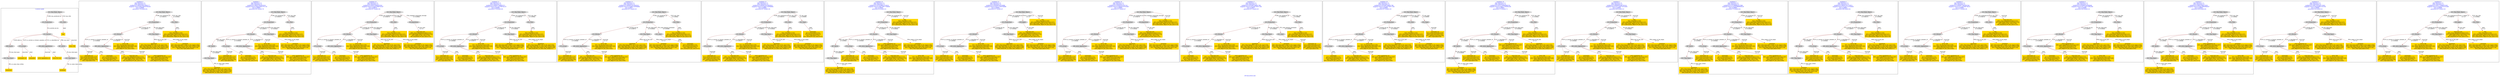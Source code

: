 digraph n0 {
fontcolor="blue"
remincross="true"
label="s03-ima-artists.xml"
subgraph cluster_0 {
label="1-correct model"
n2[style="filled",color="white",fillcolor="lightgray",label="E12_Production1"];
n3[style="filled",color="white",fillcolor="lightgray",label="E21_Person1"];
n4[style="filled",color="white",fillcolor="lightgray",label="E69_Death1"];
n5[style="filled",color="white",fillcolor="lightgray",label="E74_Group1"];
n6[style="filled",color="white",fillcolor="lightgray",label="E82_Actor_Appellation1"];
n7[style="filled",color="white",fillcolor="lightgray",label="E67_Birth1"];
n8[shape="plaintext",style="filled",fillcolor="gold",label="Artist URI"];
n9[style="filled",color="white",fillcolor="lightgray",label="E22_Man-Made_Object1"];
n10[style="filled",color="white",fillcolor="lightgray",label="E35_Title1"];
n11[shape="plaintext",style="filled",fillcolor="gold",label="title"];
n12[style="filled",color="white",fillcolor="lightgray",label="E52_Time-Span1"];
n13[shape="plaintext",style="filled",fillcolor="gold",label="birthDate"];
n14[style="filled",color="white",fillcolor="lightgray",label="E52_Time-Span2"];
n15[shape="plaintext",style="filled",fillcolor="gold",label="deathDate"];
n16[shape="plaintext",style="filled",fillcolor="gold",label="nationality uri"];
n17[shape="plaintext",style="filled",fillcolor="gold",label="nationality"];
n18[shape="plaintext",style="filled",fillcolor="gold",label="artist appellation uri"];
n19[shape="plaintext",style="filled",fillcolor="gold",label="name first last"];
}
subgraph cluster_1 {
label="candidate 0\nlink coherence:1.0\nnode coherence:1.0\nconfidence:0.49343195070905177\nmapping score:0.5603106502363505\ncost:13.99889\n-precision:0.79-recall:0.65"
n21[style="filled",color="white",fillcolor="lightgray",label="E12_Production1"];
n22[style="filled",color="white",fillcolor="lightgray",label="E21_Person1"];
n23[style="filled",color="white",fillcolor="lightgray",label="E52_Time-Span2"];
n24[style="filled",color="white",fillcolor="lightgray",label="E74_Group1"];
n25[style="filled",color="white",fillcolor="lightgray",label="E82_Actor_Appellation1"];
n26[style="filled",color="white",fillcolor="lightgray",label="E22_Man-Made_Object1"];
n27[style="filled",color="white",fillcolor="lightgray",label="E35_Title1"];
n28[shape="plaintext",style="filled",fillcolor="gold",label="deathDate\n[E52_Time-Span,P82b_end_of_the_end,0.354]\n[E52_Time-Span,P82_at_some_time_within,0.281]\n[E52_Time-Span,P82a_begin_of_the_begin,0.264]\n[E69_Death,P82_at_some_time_within,0.1]"];
n29[shape="plaintext",style="filled",fillcolor="gold",label="nationality uri\n[E74_Group,classLink,0.679]\n[E55_Type,classLink,0.191]\n[E57_Material,classLink,0.09]\n[E55_Type,label,0.04]"];
n30[shape="plaintext",style="filled",fillcolor="gold",label="birthDate\n[E52_Time-Span,P82a_begin_of_the_begin,0.491]\n[E52_Time-Span,P82_at_some_time_within,0.298]\n[E52_Time-Span,P82b_end_of_the_end,0.158]\n[E52_Time-Span,label,0.053]"];
n31[shape="plaintext",style="filled",fillcolor="gold",label="name first last\n[E82_Actor_Appellation,label,0.521]\n[E22_Man-Made_Object,classLink,0.224]\n[E30_Right,P3_has_note,0.134]\n[E8_Acquisition,P3_has_note,0.121]"];
n32[shape="plaintext",style="filled",fillcolor="gold",label="nationality\n[E74_Group,label,0.525]\n[E74_Group,classLink,0.3]\n[E55_Type,label,0.102]\n[E21_Person,P3_has_note,0.073]"];
n33[shape="plaintext",style="filled",fillcolor="gold",label="artist appellation uri\n[E82_Actor_Appellation,classLink,0.607]\n[E21_Person,classLink,0.374]\n[E39_Actor,classLink,0.015]\n[E30_Right,P3_has_note,0.004]"];
n34[shape="plaintext",style="filled",fillcolor="gold",label="Artist URI\n[E21_Person,classLink,0.438]\n[E82_Actor_Appellation,classLink,0.369]\n[E39_Actor,classLink,0.152]\n[E30_Right,P3_has_note,0.042]"];
n35[shape="plaintext",style="filled",fillcolor="gold",label="title\n[E35_Title,label,0.333]\n[E22_Man-Made_Object,classLink,0.257]\n[E22_Man-Made_Object,P3_has_note,0.221]\n[E73_Information_Object,P3_has_note,0.19]"];
}
subgraph cluster_2 {
label="candidate 1\nlink coherence:1.0\nnode coherence:1.0\nconfidence:0.484327935824319\nmapping score:0.5364426452747729\ncost:15.99863\n-precision:0.81-recall:0.76"
n37[style="filled",color="white",fillcolor="lightgray",label="E12_Production1"];
n38[style="filled",color="white",fillcolor="lightgray",label="E21_Person1"];
n39[style="filled",color="white",fillcolor="lightgray",label="E52_Time-Span2"];
n40[style="filled",color="white",fillcolor="lightgray",label="E67_Birth1"];
n41[style="filled",color="white",fillcolor="lightgray",label="E74_Group1"];
n42[style="filled",color="white",fillcolor="lightgray",label="E82_Actor_Appellation1"];
n43[style="filled",color="white",fillcolor="lightgray",label="E22_Man-Made_Object1"];
n44[style="filled",color="white",fillcolor="lightgray",label="E35_Title1"];
n45[style="filled",color="white",fillcolor="lightgray",label="E52_Time-Span1"];
n46[shape="plaintext",style="filled",fillcolor="gold",label="nationality uri\n[E74_Group,classLink,0.679]\n[E55_Type,classLink,0.191]\n[E57_Material,classLink,0.09]\n[E55_Type,label,0.04]"];
n47[shape="plaintext",style="filled",fillcolor="gold",label="deathDate\n[E52_Time-Span,P82b_end_of_the_end,0.354]\n[E52_Time-Span,P82_at_some_time_within,0.281]\n[E52_Time-Span,P82a_begin_of_the_begin,0.264]\n[E69_Death,P82_at_some_time_within,0.1]"];
n48[shape="plaintext",style="filled",fillcolor="gold",label="birthDate\n[E52_Time-Span,P82a_begin_of_the_begin,0.491]\n[E52_Time-Span,P82_at_some_time_within,0.298]\n[E52_Time-Span,P82b_end_of_the_end,0.158]\n[E52_Time-Span,label,0.053]"];
n49[shape="plaintext",style="filled",fillcolor="gold",label="name first last\n[E82_Actor_Appellation,label,0.521]\n[E22_Man-Made_Object,classLink,0.224]\n[E30_Right,P3_has_note,0.134]\n[E8_Acquisition,P3_has_note,0.121]"];
n50[shape="plaintext",style="filled",fillcolor="gold",label="nationality\n[E74_Group,label,0.525]\n[E74_Group,classLink,0.3]\n[E55_Type,label,0.102]\n[E21_Person,P3_has_note,0.073]"];
n51[shape="plaintext",style="filled",fillcolor="gold",label="artist appellation uri\n[E82_Actor_Appellation,classLink,0.607]\n[E21_Person,classLink,0.374]\n[E39_Actor,classLink,0.015]\n[E30_Right,P3_has_note,0.004]"];
n52[shape="plaintext",style="filled",fillcolor="gold",label="Artist URI\n[E21_Person,classLink,0.438]\n[E82_Actor_Appellation,classLink,0.369]\n[E39_Actor,classLink,0.152]\n[E30_Right,P3_has_note,0.042]"];
n53[shape="plaintext",style="filled",fillcolor="gold",label="title\n[E35_Title,label,0.333]\n[E22_Man-Made_Object,classLink,0.257]\n[E22_Man-Made_Object,P3_has_note,0.221]\n[E73_Information_Object,P3_has_note,0.19]"];
}
subgraph cluster_3 {
label="candidate 10\nlink coherence:1.0\nnode coherence:1.0\nconfidence:0.4434725699287042\nmapping score:0.5228241899762347\ncost:14.99874\n-precision:0.67-recall:0.59"
n55[style="filled",color="white",fillcolor="lightgray",label="E12_Production1"];
n56[style="filled",color="white",fillcolor="lightgray",label="E21_Person1"];
n57[style="filled",color="white",fillcolor="lightgray",label="E52_Time-Span2"];
n58[style="filled",color="white",fillcolor="lightgray",label="E74_Group1"];
n59[style="filled",color="white",fillcolor="lightgray",label="E82_Actor_Appellation1"];
n60[style="filled",color="white",fillcolor="lightgray",label="E22_Man-Made_Object1"];
n61[style="filled",color="white",fillcolor="lightgray",label="E35_Title1"];
n62[style="filled",color="white",fillcolor="lightgray",label="E8_Acquisition1"];
n63[shape="plaintext",style="filled",fillcolor="gold",label="deathDate\n[E52_Time-Span,P82b_end_of_the_end,0.354]\n[E52_Time-Span,P82_at_some_time_within,0.281]\n[E52_Time-Span,P82a_begin_of_the_begin,0.264]\n[E69_Death,P82_at_some_time_within,0.1]"];
n64[shape="plaintext",style="filled",fillcolor="gold",label="nationality uri\n[E74_Group,classLink,0.679]\n[E55_Type,classLink,0.191]\n[E57_Material,classLink,0.09]\n[E55_Type,label,0.04]"];
n65[shape="plaintext",style="filled",fillcolor="gold",label="birthDate\n[E52_Time-Span,P82a_begin_of_the_begin,0.491]\n[E52_Time-Span,P82_at_some_time_within,0.298]\n[E52_Time-Span,P82b_end_of_the_end,0.158]\n[E52_Time-Span,label,0.053]"];
n66[shape="plaintext",style="filled",fillcolor="gold",label="name first last\n[E82_Actor_Appellation,label,0.521]\n[E22_Man-Made_Object,classLink,0.224]\n[E30_Right,P3_has_note,0.134]\n[E8_Acquisition,P3_has_note,0.121]"];
n67[shape="plaintext",style="filled",fillcolor="gold",label="nationality\n[E74_Group,label,0.525]\n[E74_Group,classLink,0.3]\n[E55_Type,label,0.102]\n[E21_Person,P3_has_note,0.073]"];
n68[shape="plaintext",style="filled",fillcolor="gold",label="artist appellation uri\n[E82_Actor_Appellation,classLink,0.607]\n[E21_Person,classLink,0.374]\n[E39_Actor,classLink,0.015]\n[E30_Right,P3_has_note,0.004]"];
n69[shape="plaintext",style="filled",fillcolor="gold",label="Artist URI\n[E21_Person,classLink,0.438]\n[E82_Actor_Appellation,classLink,0.369]\n[E39_Actor,classLink,0.152]\n[E30_Right,P3_has_note,0.042]"];
n70[shape="plaintext",style="filled",fillcolor="gold",label="title\n[E35_Title,label,0.333]\n[E22_Man-Made_Object,classLink,0.257]\n[E22_Man-Made_Object,P3_has_note,0.221]\n[E73_Information_Object,P3_has_note,0.19]"];
}
subgraph cluster_4 {
label="candidate 11\nlink coherence:1.0\nnode coherence:1.0\nconfidence:0.4406317308602371\nmapping score:0.5427105769534123\ncost:13.99889\n-precision:0.79-recall:0.65"
n72[style="filled",color="white",fillcolor="lightgray",label="E12_Production1"];
n73[style="filled",color="white",fillcolor="lightgray",label="E21_Person1"];
n74[style="filled",color="white",fillcolor="lightgray",label="E52_Time-Span2"];
n75[style="filled",color="white",fillcolor="lightgray",label="E74_Group1"];
n76[style="filled",color="white",fillcolor="lightgray",label="E82_Actor_Appellation1"];
n77[style="filled",color="white",fillcolor="lightgray",label="E22_Man-Made_Object1"];
n78[style="filled",color="white",fillcolor="lightgray",label="E35_Title1"];
n79[shape="plaintext",style="filled",fillcolor="gold",label="birthDate\n[E52_Time-Span,P82a_begin_of_the_begin,0.491]\n[E52_Time-Span,P82_at_some_time_within,0.298]\n[E52_Time-Span,P82b_end_of_the_end,0.158]\n[E52_Time-Span,label,0.053]"];
n80[shape="plaintext",style="filled",fillcolor="gold",label="nationality uri\n[E74_Group,classLink,0.679]\n[E55_Type,classLink,0.191]\n[E57_Material,classLink,0.09]\n[E55_Type,label,0.04]"];
n81[shape="plaintext",style="filled",fillcolor="gold",label="deathDate\n[E52_Time-Span,P82b_end_of_the_end,0.354]\n[E52_Time-Span,P82_at_some_time_within,0.281]\n[E52_Time-Span,P82a_begin_of_the_begin,0.264]\n[E69_Death,P82_at_some_time_within,0.1]"];
n82[shape="plaintext",style="filled",fillcolor="gold",label="name first last\n[E82_Actor_Appellation,label,0.521]\n[E22_Man-Made_Object,classLink,0.224]\n[E30_Right,P3_has_note,0.134]\n[E8_Acquisition,P3_has_note,0.121]"];
n83[shape="plaintext",style="filled",fillcolor="gold",label="nationality\n[E74_Group,label,0.525]\n[E74_Group,classLink,0.3]\n[E55_Type,label,0.102]\n[E21_Person,P3_has_note,0.073]"];
n84[shape="plaintext",style="filled",fillcolor="gold",label="artist appellation uri\n[E82_Actor_Appellation,classLink,0.607]\n[E21_Person,classLink,0.374]\n[E39_Actor,classLink,0.015]\n[E30_Right,P3_has_note,0.004]"];
n85[shape="plaintext",style="filled",fillcolor="gold",label="Artist URI\n[E21_Person,classLink,0.438]\n[E82_Actor_Appellation,classLink,0.369]\n[E39_Actor,classLink,0.152]\n[E30_Right,P3_has_note,0.042]"];
n86[shape="plaintext",style="filled",fillcolor="gold",label="title\n[E35_Title,label,0.333]\n[E22_Man-Made_Object,classLink,0.257]\n[E22_Man-Made_Object,P3_has_note,0.221]\n[E73_Information_Object,P3_has_note,0.19]"];
}
subgraph cluster_5 {
label="candidate 12\nlink coherence:1.0\nnode coherence:1.0\nconfidence:0.44058214378405913\nmapping score:0.5218607145946864\ncost:14.99877\n-precision:0.67-recall:0.59"
n88[style="filled",color="white",fillcolor="lightgray",label="E12_Production1"];
n89[style="filled",color="white",fillcolor="lightgray",label="E21_Person1"];
n90[style="filled",color="white",fillcolor="lightgray",label="E52_Time-Span2"];
n91[style="filled",color="white",fillcolor="lightgray",label="E55_Type1"];
n92[style="filled",color="white",fillcolor="lightgray",label="E74_Group1"];
n93[style="filled",color="white",fillcolor="lightgray",label="E82_Actor_Appellation1"];
n94[style="filled",color="white",fillcolor="lightgray",label="E22_Man-Made_Object1"];
n95[style="filled",color="white",fillcolor="lightgray",label="E35_Title1"];
n96[shape="plaintext",style="filled",fillcolor="gold",label="deathDate\n[E52_Time-Span,P82b_end_of_the_end,0.354]\n[E52_Time-Span,P82_at_some_time_within,0.281]\n[E52_Time-Span,P82a_begin_of_the_begin,0.264]\n[E69_Death,P82_at_some_time_within,0.1]"];
n97[shape="plaintext",style="filled",fillcolor="gold",label="nationality uri\n[E74_Group,classLink,0.679]\n[E55_Type,classLink,0.191]\n[E57_Material,classLink,0.09]\n[E55_Type,label,0.04]"];
n98[shape="plaintext",style="filled",fillcolor="gold",label="birthDate\n[E52_Time-Span,P82a_begin_of_the_begin,0.491]\n[E52_Time-Span,P82_at_some_time_within,0.298]\n[E52_Time-Span,P82b_end_of_the_end,0.158]\n[E52_Time-Span,label,0.053]"];
n99[shape="plaintext",style="filled",fillcolor="gold",label="name first last\n[E82_Actor_Appellation,label,0.521]\n[E22_Man-Made_Object,classLink,0.224]\n[E30_Right,P3_has_note,0.134]\n[E8_Acquisition,P3_has_note,0.121]"];
n100[shape="plaintext",style="filled",fillcolor="gold",label="nationality\n[E74_Group,label,0.525]\n[E74_Group,classLink,0.3]\n[E55_Type,label,0.102]\n[E21_Person,P3_has_note,0.073]"];
n101[shape="plaintext",style="filled",fillcolor="gold",label="artist appellation uri\n[E82_Actor_Appellation,classLink,0.607]\n[E21_Person,classLink,0.374]\n[E39_Actor,classLink,0.015]\n[E30_Right,P3_has_note,0.004]"];
n102[shape="plaintext",style="filled",fillcolor="gold",label="Artist URI\n[E21_Person,classLink,0.438]\n[E82_Actor_Appellation,classLink,0.369]\n[E39_Actor,classLink,0.152]\n[E30_Right,P3_has_note,0.042]"];
n103[shape="plaintext",style="filled",fillcolor="gold",label="title\n[E35_Title,label,0.333]\n[E22_Man-Made_Object,classLink,0.257]\n[E22_Man-Made_Object,P3_has_note,0.221]\n[E73_Information_Object,P3_has_note,0.19]"];
}
subgraph cluster_6 {
label="candidate 13\nlink coherence:1.0\nnode coherence:1.0\nconfidence:0.44058214378405913\nmapping score:0.5218607145946864\ncost:14.99882\n-precision:0.67-recall:0.59"
n105[style="filled",color="white",fillcolor="lightgray",label="E12_Production1"];
n106[style="filled",color="white",fillcolor="lightgray",label="E21_Person1"];
n107[style="filled",color="white",fillcolor="lightgray",label="E52_Time-Span2"];
n108[style="filled",color="white",fillcolor="lightgray",label="E74_Group1"];
n109[style="filled",color="white",fillcolor="lightgray",label="E82_Actor_Appellation1"];
n110[style="filled",color="white",fillcolor="lightgray",label="E22_Man-Made_Object1"];
n111[style="filled",color="white",fillcolor="lightgray",label="E35_Title1"];
n112[style="filled",color="white",fillcolor="lightgray",label="E55_Type2"];
n113[shape="plaintext",style="filled",fillcolor="gold",label="deathDate\n[E52_Time-Span,P82b_end_of_the_end,0.354]\n[E52_Time-Span,P82_at_some_time_within,0.281]\n[E52_Time-Span,P82a_begin_of_the_begin,0.264]\n[E69_Death,P82_at_some_time_within,0.1]"];
n114[shape="plaintext",style="filled",fillcolor="gold",label="nationality uri\n[E74_Group,classLink,0.679]\n[E55_Type,classLink,0.191]\n[E57_Material,classLink,0.09]\n[E55_Type,label,0.04]"];
n115[shape="plaintext",style="filled",fillcolor="gold",label="nationality\n[E74_Group,label,0.525]\n[E74_Group,classLink,0.3]\n[E55_Type,label,0.102]\n[E21_Person,P3_has_note,0.073]"];
n116[shape="plaintext",style="filled",fillcolor="gold",label="birthDate\n[E52_Time-Span,P82a_begin_of_the_begin,0.491]\n[E52_Time-Span,P82_at_some_time_within,0.298]\n[E52_Time-Span,P82b_end_of_the_end,0.158]\n[E52_Time-Span,label,0.053]"];
n117[shape="plaintext",style="filled",fillcolor="gold",label="name first last\n[E82_Actor_Appellation,label,0.521]\n[E22_Man-Made_Object,classLink,0.224]\n[E30_Right,P3_has_note,0.134]\n[E8_Acquisition,P3_has_note,0.121]"];
n118[shape="plaintext",style="filled",fillcolor="gold",label="artist appellation uri\n[E82_Actor_Appellation,classLink,0.607]\n[E21_Person,classLink,0.374]\n[E39_Actor,classLink,0.015]\n[E30_Right,P3_has_note,0.004]"];
n119[shape="plaintext",style="filled",fillcolor="gold",label="Artist URI\n[E21_Person,classLink,0.438]\n[E82_Actor_Appellation,classLink,0.369]\n[E39_Actor,classLink,0.152]\n[E30_Right,P3_has_note,0.042]"];
n120[shape="plaintext",style="filled",fillcolor="gold",label="title\n[E35_Title,label,0.333]\n[E22_Man-Made_Object,classLink,0.257]\n[E22_Man-Made_Object,P3_has_note,0.221]\n[E73_Information_Object,P3_has_note,0.19]"];
}
subgraph cluster_7 {
label="candidate 14\nlink coherence:1.0\nnode coherence:1.0\nconfidence:0.4370189615124018\nmapping score:0.5206729871708006\ncost:14.99882\n-precision:0.6-recall:0.53"
n122[style="filled",color="white",fillcolor="lightgray",label="E12_Production1"];
n123[style="filled",color="white",fillcolor="lightgray",label="E21_Person1"];
n124[style="filled",color="white",fillcolor="lightgray",label="E52_Time-Span2"];
n125[style="filled",color="white",fillcolor="lightgray",label="E67_Birth1"];
n126[style="filled",color="white",fillcolor="lightgray",label="E74_Group1"];
n127[style="filled",color="white",fillcolor="lightgray",label="E82_Actor_Appellation1"];
n128[style="filled",color="white",fillcolor="lightgray",label="E22_Man-Made_Object1"];
n129[style="filled",color="white",fillcolor="lightgray",label="E52_Time-Span1"];
n130[shape="plaintext",style="filled",fillcolor="gold",label="title\n[E35_Title,label,0.333]\n[E22_Man-Made_Object,classLink,0.257]\n[E22_Man-Made_Object,P3_has_note,0.221]\n[E73_Information_Object,P3_has_note,0.19]"];
n131[shape="plaintext",style="filled",fillcolor="gold",label="nationality uri\n[E74_Group,classLink,0.679]\n[E55_Type,classLink,0.191]\n[E57_Material,classLink,0.09]\n[E55_Type,label,0.04]"];
n132[shape="plaintext",style="filled",fillcolor="gold",label="deathDate\n[E52_Time-Span,P82b_end_of_the_end,0.354]\n[E52_Time-Span,P82_at_some_time_within,0.281]\n[E52_Time-Span,P82a_begin_of_the_begin,0.264]\n[E69_Death,P82_at_some_time_within,0.1]"];
n133[shape="plaintext",style="filled",fillcolor="gold",label="birthDate\n[E52_Time-Span,P82a_begin_of_the_begin,0.491]\n[E52_Time-Span,P82_at_some_time_within,0.298]\n[E52_Time-Span,P82b_end_of_the_end,0.158]\n[E52_Time-Span,label,0.053]"];
n134[shape="plaintext",style="filled",fillcolor="gold",label="name first last\n[E82_Actor_Appellation,label,0.521]\n[E22_Man-Made_Object,classLink,0.224]\n[E30_Right,P3_has_note,0.134]\n[E8_Acquisition,P3_has_note,0.121]"];
n135[shape="plaintext",style="filled",fillcolor="gold",label="nationality\n[E74_Group,label,0.525]\n[E74_Group,classLink,0.3]\n[E55_Type,label,0.102]\n[E21_Person,P3_has_note,0.073]"];
n136[shape="plaintext",style="filled",fillcolor="gold",label="Artist URI\n[E21_Person,classLink,0.438]\n[E82_Actor_Appellation,classLink,0.369]\n[E39_Actor,classLink,0.152]\n[E30_Right,P3_has_note,0.042]"];
n137[shape="plaintext",style="filled",fillcolor="gold",label="artist appellation uri\n[E82_Actor_Appellation,classLink,0.607]\n[E21_Person,classLink,0.374]\n[E39_Actor,classLink,0.015]\n[E30_Right,P3_has_note,0.004]"];
}
subgraph cluster_8 {
label="candidate 15\nlink coherence:1.0\nnode coherence:1.0\nconfidence:0.4356382320554666\nmapping score:0.5202127440184888\ncost:13.99908\n-precision:0.57-recall:0.47"
n139[style="filled",color="white",fillcolor="lightgray",label="E12_Production1"];
n140[style="filled",color="white",fillcolor="lightgray",label="E21_Person1"];
n141[style="filled",color="white",fillcolor="lightgray",label="E52_Time-Span2"];
n142[style="filled",color="white",fillcolor="lightgray",label="E74_Group1"];
n143[style="filled",color="white",fillcolor="lightgray",label="E82_Actor_Appellation1"];
n144[style="filled",color="white",fillcolor="lightgray",label="E22_Man-Made_Object1"];
n145[style="filled",color="white",fillcolor="lightgray",label="E30_Right1"];
n146[shape="plaintext",style="filled",fillcolor="gold",label="title\n[E35_Title,label,0.333]\n[E22_Man-Made_Object,classLink,0.257]\n[E22_Man-Made_Object,P3_has_note,0.221]\n[E73_Information_Object,P3_has_note,0.19]"];
n147[shape="plaintext",style="filled",fillcolor="gold",label="name first last\n[E82_Actor_Appellation,label,0.521]\n[E22_Man-Made_Object,classLink,0.224]\n[E30_Right,P3_has_note,0.134]\n[E8_Acquisition,P3_has_note,0.121]"];
n148[shape="plaintext",style="filled",fillcolor="gold",label="deathDate\n[E52_Time-Span,P82b_end_of_the_end,0.354]\n[E52_Time-Span,P82_at_some_time_within,0.281]\n[E52_Time-Span,P82a_begin_of_the_begin,0.264]\n[E69_Death,P82_at_some_time_within,0.1]"];
n149[shape="plaintext",style="filled",fillcolor="gold",label="nationality uri\n[E74_Group,classLink,0.679]\n[E55_Type,classLink,0.191]\n[E57_Material,classLink,0.09]\n[E55_Type,label,0.04]"];
n150[shape="plaintext",style="filled",fillcolor="gold",label="birthDate\n[E52_Time-Span,P82a_begin_of_the_begin,0.491]\n[E52_Time-Span,P82_at_some_time_within,0.298]\n[E52_Time-Span,P82b_end_of_the_end,0.158]\n[E52_Time-Span,label,0.053]"];
n151[shape="plaintext",style="filled",fillcolor="gold",label="nationality\n[E74_Group,label,0.525]\n[E74_Group,classLink,0.3]\n[E55_Type,label,0.102]\n[E21_Person,P3_has_note,0.073]"];
n152[shape="plaintext",style="filled",fillcolor="gold",label="artist appellation uri\n[E82_Actor_Appellation,classLink,0.607]\n[E21_Person,classLink,0.374]\n[E39_Actor,classLink,0.015]\n[E30_Right,P3_has_note,0.004]"];
n153[shape="plaintext",style="filled",fillcolor="gold",label="Artist URI\n[E21_Person,classLink,0.438]\n[E82_Actor_Appellation,classLink,0.369]\n[E39_Actor,classLink,0.152]\n[E30_Right,P3_has_note,0.042]"];
}
subgraph cluster_9 {
label="candidate 16\nlink coherence:1.0\nnode coherence:1.0\nconfidence:0.433933532287154\nmapping score:0.5196445107623847\ncost:13.99893\n-precision:0.57-recall:0.47"
n155[style="filled",color="white",fillcolor="lightgray",label="E12_Production1"];
n156[style="filled",color="white",fillcolor="lightgray",label="E21_Person1"];
n157[style="filled",color="white",fillcolor="lightgray",label="E52_Time-Span2"];
n158[style="filled",color="white",fillcolor="lightgray",label="E74_Group1"];
n159[style="filled",color="white",fillcolor="lightgray",label="E82_Actor_Appellation1"];
n160[style="filled",color="white",fillcolor="lightgray",label="E22_Man-Made_Object1"];
n161[style="filled",color="white",fillcolor="lightgray",label="E8_Acquisition1"];
n162[shape="plaintext",style="filled",fillcolor="gold",label="title\n[E35_Title,label,0.333]\n[E22_Man-Made_Object,classLink,0.257]\n[E22_Man-Made_Object,P3_has_note,0.221]\n[E73_Information_Object,P3_has_note,0.19]"];
n163[shape="plaintext",style="filled",fillcolor="gold",label="deathDate\n[E52_Time-Span,P82b_end_of_the_end,0.354]\n[E52_Time-Span,P82_at_some_time_within,0.281]\n[E52_Time-Span,P82a_begin_of_the_begin,0.264]\n[E69_Death,P82_at_some_time_within,0.1]"];
n164[shape="plaintext",style="filled",fillcolor="gold",label="nationality uri\n[E74_Group,classLink,0.679]\n[E55_Type,classLink,0.191]\n[E57_Material,classLink,0.09]\n[E55_Type,label,0.04]"];
n165[shape="plaintext",style="filled",fillcolor="gold",label="birthDate\n[E52_Time-Span,P82a_begin_of_the_begin,0.491]\n[E52_Time-Span,P82_at_some_time_within,0.298]\n[E52_Time-Span,P82b_end_of_the_end,0.158]\n[E52_Time-Span,label,0.053]"];
n166[shape="plaintext",style="filled",fillcolor="gold",label="name first last\n[E82_Actor_Appellation,label,0.521]\n[E22_Man-Made_Object,classLink,0.224]\n[E30_Right,P3_has_note,0.134]\n[E8_Acquisition,P3_has_note,0.121]"];
n167[shape="plaintext",style="filled",fillcolor="gold",label="nationality\n[E74_Group,label,0.525]\n[E74_Group,classLink,0.3]\n[E55_Type,label,0.102]\n[E21_Person,P3_has_note,0.073]"];
n168[shape="plaintext",style="filled",fillcolor="gold",label="artist appellation uri\n[E82_Actor_Appellation,classLink,0.607]\n[E21_Person,classLink,0.374]\n[E39_Actor,classLink,0.015]\n[E30_Right,P3_has_note,0.004]"];
n169[shape="plaintext",style="filled",fillcolor="gold",label="Artist URI\n[E21_Person,classLink,0.438]\n[E82_Actor_Appellation,classLink,0.369]\n[E39_Actor,classLink,0.152]\n[E30_Right,P3_has_note,0.042]"];
}
subgraph cluster_10 {
label="candidate 17\nlink coherence:1.0\nnode coherence:1.0\nconfidence:0.4324487268951796\nmapping score:0.5191495756317265\ncost:14.99877\n-precision:0.67-recall:0.59"
n171[style="filled",color="white",fillcolor="lightgray",label="E12_Production1"];
n172[style="filled",color="white",fillcolor="lightgray",label="E21_Person1"];
n173[style="filled",color="white",fillcolor="lightgray",label="E52_Time-Span2"];
n174[style="filled",color="white",fillcolor="lightgray",label="E55_Type1"];
n175[style="filled",color="white",fillcolor="lightgray",label="E74_Group1"];
n176[style="filled",color="white",fillcolor="lightgray",label="E82_Actor_Appellation1"];
n177[style="filled",color="white",fillcolor="lightgray",label="E22_Man-Made_Object1"];
n178[style="filled",color="white",fillcolor="lightgray",label="E35_Title1"];
n179[shape="plaintext",style="filled",fillcolor="gold",label="deathDate\n[E52_Time-Span,P82b_end_of_the_end,0.354]\n[E52_Time-Span,P82_at_some_time_within,0.281]\n[E52_Time-Span,P82a_begin_of_the_begin,0.264]\n[E69_Death,P82_at_some_time_within,0.1]"];
n180[shape="plaintext",style="filled",fillcolor="gold",label="birthDate\n[E52_Time-Span,P82a_begin_of_the_begin,0.491]\n[E52_Time-Span,P82_at_some_time_within,0.298]\n[E52_Time-Span,P82b_end_of_the_end,0.158]\n[E52_Time-Span,label,0.053]"];
n181[shape="plaintext",style="filled",fillcolor="gold",label="nationality uri\n[E74_Group,classLink,0.679]\n[E55_Type,classLink,0.191]\n[E57_Material,classLink,0.09]\n[E55_Type,label,0.04]"];
n182[shape="plaintext",style="filled",fillcolor="gold",label="name first last\n[E82_Actor_Appellation,label,0.521]\n[E22_Man-Made_Object,classLink,0.224]\n[E30_Right,P3_has_note,0.134]\n[E8_Acquisition,P3_has_note,0.121]"];
n183[shape="plaintext",style="filled",fillcolor="gold",label="nationality\n[E74_Group,label,0.525]\n[E74_Group,classLink,0.3]\n[E55_Type,label,0.102]\n[E21_Person,P3_has_note,0.073]"];
n184[shape="plaintext",style="filled",fillcolor="gold",label="artist appellation uri\n[E82_Actor_Appellation,classLink,0.607]\n[E21_Person,classLink,0.374]\n[E39_Actor,classLink,0.015]\n[E30_Right,P3_has_note,0.004]"];
n185[shape="plaintext",style="filled",fillcolor="gold",label="Artist URI\n[E21_Person,classLink,0.438]\n[E82_Actor_Appellation,classLink,0.369]\n[E39_Actor,classLink,0.152]\n[E30_Right,P3_has_note,0.042]"];
n186[shape="plaintext",style="filled",fillcolor="gold",label="title\n[E35_Title,label,0.333]\n[E22_Man-Made_Object,classLink,0.257]\n[E22_Man-Made_Object,P3_has_note,0.221]\n[E73_Information_Object,P3_has_note,0.19]"];
}
subgraph cluster_11 {
label="candidate 18\nlink coherence:1.0\nnode coherence:1.0\nconfidence:0.4324487268951796\nmapping score:0.5191495756317265\ncost:14.99882\n-precision:0.67-recall:0.59"
n188[style="filled",color="white",fillcolor="lightgray",label="E12_Production1"];
n189[style="filled",color="white",fillcolor="lightgray",label="E21_Person1"];
n190[style="filled",color="white",fillcolor="lightgray",label="E52_Time-Span2"];
n191[style="filled",color="white",fillcolor="lightgray",label="E74_Group1"];
n192[style="filled",color="white",fillcolor="lightgray",label="E82_Actor_Appellation1"];
n193[style="filled",color="white",fillcolor="lightgray",label="E22_Man-Made_Object1"];
n194[style="filled",color="white",fillcolor="lightgray",label="E35_Title1"];
n195[style="filled",color="white",fillcolor="lightgray",label="E55_Type2"];
n196[shape="plaintext",style="filled",fillcolor="gold",label="deathDate\n[E52_Time-Span,P82b_end_of_the_end,0.354]\n[E52_Time-Span,P82_at_some_time_within,0.281]\n[E52_Time-Span,P82a_begin_of_the_begin,0.264]\n[E69_Death,P82_at_some_time_within,0.1]"];
n197[shape="plaintext",style="filled",fillcolor="gold",label="birthDate\n[E52_Time-Span,P82a_begin_of_the_begin,0.491]\n[E52_Time-Span,P82_at_some_time_within,0.298]\n[E52_Time-Span,P82b_end_of_the_end,0.158]\n[E52_Time-Span,label,0.053]"];
n198[shape="plaintext",style="filled",fillcolor="gold",label="name first last\n[E82_Actor_Appellation,label,0.521]\n[E22_Man-Made_Object,classLink,0.224]\n[E30_Right,P3_has_note,0.134]\n[E8_Acquisition,P3_has_note,0.121]"];
n199[shape="plaintext",style="filled",fillcolor="gold",label="nationality uri\n[E74_Group,classLink,0.679]\n[E55_Type,classLink,0.191]\n[E57_Material,classLink,0.09]\n[E55_Type,label,0.04]"];
n200[shape="plaintext",style="filled",fillcolor="gold",label="nationality\n[E74_Group,label,0.525]\n[E74_Group,classLink,0.3]\n[E55_Type,label,0.102]\n[E21_Person,P3_has_note,0.073]"];
n201[shape="plaintext",style="filled",fillcolor="gold",label="artist appellation uri\n[E82_Actor_Appellation,classLink,0.607]\n[E21_Person,classLink,0.374]\n[E39_Actor,classLink,0.015]\n[E30_Right,P3_has_note,0.004]"];
n202[shape="plaintext",style="filled",fillcolor="gold",label="Artist URI\n[E21_Person,classLink,0.438]\n[E82_Actor_Appellation,classLink,0.369]\n[E39_Actor,classLink,0.152]\n[E30_Right,P3_has_note,0.042]"];
n203[shape="plaintext",style="filled",fillcolor="gold",label="title\n[E35_Title,label,0.333]\n[E22_Man-Made_Object,classLink,0.257]\n[E22_Man-Made_Object,P3_has_note,0.221]\n[E73_Information_Object,P3_has_note,0.19]"];
}
subgraph cluster_12 {
label="candidate 19\nlink coherence:1.0\nnode coherence:1.0\nconfidence:0.43157140090960705\nmapping score:0.5188571336365356\ncost:15.99863\n-precision:0.75-recall:0.71"
n205[style="filled",color="white",fillcolor="lightgray",label="E12_Production1"];
n206[style="filled",color="white",fillcolor="lightgray",label="E21_Person1"];
n207[style="filled",color="white",fillcolor="lightgray",label="E52_Time-Span2"];
n208[style="filled",color="white",fillcolor="lightgray",label="E67_Birth1"];
n209[style="filled",color="white",fillcolor="lightgray",label="E74_Group1"];
n210[style="filled",color="white",fillcolor="lightgray",label="E82_Actor_Appellation1"];
n211[style="filled",color="white",fillcolor="lightgray",label="E22_Man-Made_Object1"];
n212[style="filled",color="white",fillcolor="lightgray",label="E35_Title1"];
n213[style="filled",color="white",fillcolor="lightgray",label="E52_Time-Span1"];
n214[shape="plaintext",style="filled",fillcolor="gold",label="deathDate\n[E52_Time-Span,P82b_end_of_the_end,0.354]\n[E52_Time-Span,P82_at_some_time_within,0.281]\n[E52_Time-Span,P82a_begin_of_the_begin,0.264]\n[E69_Death,P82_at_some_time_within,0.1]"];
n215[shape="plaintext",style="filled",fillcolor="gold",label="nationality uri\n[E74_Group,classLink,0.679]\n[E55_Type,classLink,0.191]\n[E57_Material,classLink,0.09]\n[E55_Type,label,0.04]"];
n216[shape="plaintext",style="filled",fillcolor="gold",label="birthDate\n[E52_Time-Span,P82a_begin_of_the_begin,0.491]\n[E52_Time-Span,P82_at_some_time_within,0.298]\n[E52_Time-Span,P82b_end_of_the_end,0.158]\n[E52_Time-Span,label,0.053]"];
n217[shape="plaintext",style="filled",fillcolor="gold",label="name first last\n[E82_Actor_Appellation,label,0.521]\n[E22_Man-Made_Object,classLink,0.224]\n[E30_Right,P3_has_note,0.134]\n[E8_Acquisition,P3_has_note,0.121]"];
n218[shape="plaintext",style="filled",fillcolor="gold",label="nationality\n[E74_Group,label,0.525]\n[E74_Group,classLink,0.3]\n[E55_Type,label,0.102]\n[E21_Person,P3_has_note,0.073]"];
n219[shape="plaintext",style="filled",fillcolor="gold",label="Artist URI\n[E21_Person,classLink,0.438]\n[E82_Actor_Appellation,classLink,0.369]\n[E39_Actor,classLink,0.152]\n[E30_Right,P3_has_note,0.042]"];
n220[shape="plaintext",style="filled",fillcolor="gold",label="artist appellation uri\n[E82_Actor_Appellation,classLink,0.607]\n[E21_Person,classLink,0.374]\n[E39_Actor,classLink,0.015]\n[E30_Right,P3_has_note,0.004]"];
n221[shape="plaintext",style="filled",fillcolor="gold",label="title\n[E35_Title,label,0.333]\n[E22_Man-Made_Object,classLink,0.257]\n[E22_Man-Made_Object,P3_has_note,0.221]\n[E73_Information_Object,P3_has_note,0.19]"];
}
subgraph cluster_13 {
label="candidate 2\nlink coherence:1.0\nnode coherence:1.0\nconfidence:0.48389291306750154\nmapping score:0.5571309710225005\ncost:12.99908\n-precision:0.69-recall:0.53"
n223[style="filled",color="white",fillcolor="lightgray",label="E12_Production1"];
n224[style="filled",color="white",fillcolor="lightgray",label="E21_Person1"];
n225[style="filled",color="white",fillcolor="lightgray",label="E52_Time-Span2"];
n226[style="filled",color="white",fillcolor="lightgray",label="E74_Group1"];
n227[style="filled",color="white",fillcolor="lightgray",label="E82_Actor_Appellation1"];
n228[style="filled",color="white",fillcolor="lightgray",label="E22_Man-Made_Object1"];
n229[shape="plaintext",style="filled",fillcolor="gold",label="title\n[E35_Title,label,0.333]\n[E22_Man-Made_Object,classLink,0.257]\n[E22_Man-Made_Object,P3_has_note,0.221]\n[E73_Information_Object,P3_has_note,0.19]"];
n230[shape="plaintext",style="filled",fillcolor="gold",label="deathDate\n[E52_Time-Span,P82b_end_of_the_end,0.354]\n[E52_Time-Span,P82_at_some_time_within,0.281]\n[E52_Time-Span,P82a_begin_of_the_begin,0.264]\n[E69_Death,P82_at_some_time_within,0.1]"];
n231[shape="plaintext",style="filled",fillcolor="gold",label="nationality uri\n[E74_Group,classLink,0.679]\n[E55_Type,classLink,0.191]\n[E57_Material,classLink,0.09]\n[E55_Type,label,0.04]"];
n232[shape="plaintext",style="filled",fillcolor="gold",label="birthDate\n[E52_Time-Span,P82a_begin_of_the_begin,0.491]\n[E52_Time-Span,P82_at_some_time_within,0.298]\n[E52_Time-Span,P82b_end_of_the_end,0.158]\n[E52_Time-Span,label,0.053]"];
n233[shape="plaintext",style="filled",fillcolor="gold",label="name first last\n[E82_Actor_Appellation,label,0.521]\n[E22_Man-Made_Object,classLink,0.224]\n[E30_Right,P3_has_note,0.134]\n[E8_Acquisition,P3_has_note,0.121]"];
n234[shape="plaintext",style="filled",fillcolor="gold",label="nationality\n[E74_Group,label,0.525]\n[E74_Group,classLink,0.3]\n[E55_Type,label,0.102]\n[E21_Person,P3_has_note,0.073]"];
n235[shape="plaintext",style="filled",fillcolor="gold",label="artist appellation uri\n[E82_Actor_Appellation,classLink,0.607]\n[E21_Person,classLink,0.374]\n[E39_Actor,classLink,0.015]\n[E30_Right,P3_has_note,0.004]"];
n236[shape="plaintext",style="filled",fillcolor="gold",label="Artist URI\n[E21_Person,classLink,0.438]\n[E82_Actor_Appellation,classLink,0.369]\n[E39_Actor,classLink,0.152]\n[E30_Right,P3_has_note,0.042]"];
}
subgraph cluster_14 {
label="candidate 3\nlink coherence:1.0\nnode coherence:1.0\nconfidence:0.4747888981827688\nmapping score:0.5332629660609229\ncost:14.99882\n-precision:0.73-recall:0.65"
n238[style="filled",color="white",fillcolor="lightgray",label="E12_Production1"];
n239[style="filled",color="white",fillcolor="lightgray",label="E21_Person1"];
n240[style="filled",color="white",fillcolor="lightgray",label="E52_Time-Span2"];
n241[style="filled",color="white",fillcolor="lightgray",label="E67_Birth1"];
n242[style="filled",color="white",fillcolor="lightgray",label="E74_Group1"];
n243[style="filled",color="white",fillcolor="lightgray",label="E82_Actor_Appellation1"];
n244[style="filled",color="white",fillcolor="lightgray",label="E22_Man-Made_Object1"];
n245[style="filled",color="white",fillcolor="lightgray",label="E52_Time-Span1"];
n246[shape="plaintext",style="filled",fillcolor="gold",label="title\n[E35_Title,label,0.333]\n[E22_Man-Made_Object,classLink,0.257]\n[E22_Man-Made_Object,P3_has_note,0.221]\n[E73_Information_Object,P3_has_note,0.19]"];
n247[shape="plaintext",style="filled",fillcolor="gold",label="nationality uri\n[E74_Group,classLink,0.679]\n[E55_Type,classLink,0.191]\n[E57_Material,classLink,0.09]\n[E55_Type,label,0.04]"];
n248[shape="plaintext",style="filled",fillcolor="gold",label="deathDate\n[E52_Time-Span,P82b_end_of_the_end,0.354]\n[E52_Time-Span,P82_at_some_time_within,0.281]\n[E52_Time-Span,P82a_begin_of_the_begin,0.264]\n[E69_Death,P82_at_some_time_within,0.1]"];
n249[shape="plaintext",style="filled",fillcolor="gold",label="birthDate\n[E52_Time-Span,P82a_begin_of_the_begin,0.491]\n[E52_Time-Span,P82_at_some_time_within,0.298]\n[E52_Time-Span,P82b_end_of_the_end,0.158]\n[E52_Time-Span,label,0.053]"];
n250[shape="plaintext",style="filled",fillcolor="gold",label="name first last\n[E82_Actor_Appellation,label,0.521]\n[E22_Man-Made_Object,classLink,0.224]\n[E30_Right,P3_has_note,0.134]\n[E8_Acquisition,P3_has_note,0.121]"];
n251[shape="plaintext",style="filled",fillcolor="gold",label="nationality\n[E74_Group,label,0.525]\n[E74_Group,classLink,0.3]\n[E55_Type,label,0.102]\n[E21_Person,P3_has_note,0.073]"];
n252[shape="plaintext",style="filled",fillcolor="gold",label="artist appellation uri\n[E82_Actor_Appellation,classLink,0.607]\n[E21_Person,classLink,0.374]\n[E39_Actor,classLink,0.015]\n[E30_Right,P3_has_note,0.004]"];
n253[shape="plaintext",style="filled",fillcolor="gold",label="Artist URI\n[E21_Person,classLink,0.438]\n[E82_Actor_Appellation,classLink,0.369]\n[E39_Actor,classLink,0.152]\n[E30_Right,P3_has_note,0.042]"];
}
subgraph cluster_15 {
label="candidate 4\nlink coherence:1.0\nnode coherence:1.0\nconfidence:0.469341337579974\nmapping score:0.531447112526658\ncost:15.99863\n-precision:0.88-recall:0.82"
n255[style="filled",color="white",fillcolor="lightgray",label="E12_Production1"];
n256[style="filled",color="white",fillcolor="lightgray",label="E21_Person1"];
n257[style="filled",color="white",fillcolor="lightgray",label="E52_Time-Span2"];
n258[style="filled",color="white",fillcolor="lightgray",label="E67_Birth1"];
n259[style="filled",color="white",fillcolor="lightgray",label="E74_Group1"];
n260[style="filled",color="white",fillcolor="lightgray",label="E82_Actor_Appellation1"];
n261[style="filled",color="white",fillcolor="lightgray",label="E22_Man-Made_Object1"];
n262[style="filled",color="white",fillcolor="lightgray",label="E35_Title1"];
n263[style="filled",color="white",fillcolor="lightgray",label="E52_Time-Span1"];
n264[shape="plaintext",style="filled",fillcolor="gold",label="deathDate\n[E52_Time-Span,P82b_end_of_the_end,0.354]\n[E52_Time-Span,P82_at_some_time_within,0.281]\n[E52_Time-Span,P82a_begin_of_the_begin,0.264]\n[E69_Death,P82_at_some_time_within,0.1]"];
n265[shape="plaintext",style="filled",fillcolor="gold",label="nationality uri\n[E74_Group,classLink,0.679]\n[E55_Type,classLink,0.191]\n[E57_Material,classLink,0.09]\n[E55_Type,label,0.04]"];
n266[shape="plaintext",style="filled",fillcolor="gold",label="birthDate\n[E52_Time-Span,P82a_begin_of_the_begin,0.491]\n[E52_Time-Span,P82_at_some_time_within,0.298]\n[E52_Time-Span,P82b_end_of_the_end,0.158]\n[E52_Time-Span,label,0.053]"];
n267[shape="plaintext",style="filled",fillcolor="gold",label="name first last\n[E82_Actor_Appellation,label,0.521]\n[E22_Man-Made_Object,classLink,0.224]\n[E30_Right,P3_has_note,0.134]\n[E8_Acquisition,P3_has_note,0.121]"];
n268[shape="plaintext",style="filled",fillcolor="gold",label="nationality\n[E74_Group,label,0.525]\n[E74_Group,classLink,0.3]\n[E55_Type,label,0.102]\n[E21_Person,P3_has_note,0.073]"];
n269[shape="plaintext",style="filled",fillcolor="gold",label="artist appellation uri\n[E82_Actor_Appellation,classLink,0.607]\n[E21_Person,classLink,0.374]\n[E39_Actor,classLink,0.015]\n[E30_Right,P3_has_note,0.004]"];
n270[shape="plaintext",style="filled",fillcolor="gold",label="Artist URI\n[E21_Person,classLink,0.438]\n[E82_Actor_Appellation,classLink,0.369]\n[E39_Actor,classLink,0.152]\n[E30_Right,P3_has_note,0.042]"];
n271[shape="plaintext",style="filled",fillcolor="gold",label="title\n[E35_Title,label,0.333]\n[E22_Man-Made_Object,classLink,0.257]\n[E22_Man-Made_Object,P3_has_note,0.221]\n[E73_Information_Object,P3_has_note,0.19]"];
}
subgraph cluster_16 {
label="candidate 5\nlink coherence:1.0\nnode coherence:1.0\nconfidence:0.45638777062087565\nmapping score:0.5271292568736252\ncost:13.99889\n-precision:0.71-recall:0.59"
n273[style="filled",color="white",fillcolor="lightgray",label="E12_Production1"];
n274[style="filled",color="white",fillcolor="lightgray",label="E21_Person1"];
n275[style="filled",color="white",fillcolor="lightgray",label="E52_Time-Span2"];
n276[style="filled",color="white",fillcolor="lightgray",label="E74_Group1"];
n277[style="filled",color="white",fillcolor="lightgray",label="E82_Actor_Appellation1"];
n278[style="filled",color="white",fillcolor="lightgray",label="E22_Man-Made_Object1"];
n279[style="filled",color="white",fillcolor="lightgray",label="E35_Title1"];
n280[shape="plaintext",style="filled",fillcolor="gold",label="name first last\n[E82_Actor_Appellation,label,0.521]\n[E22_Man-Made_Object,classLink,0.224]\n[E30_Right,P3_has_note,0.134]\n[E8_Acquisition,P3_has_note,0.121]"];
n281[shape="plaintext",style="filled",fillcolor="gold",label="deathDate\n[E52_Time-Span,P82b_end_of_the_end,0.354]\n[E52_Time-Span,P82_at_some_time_within,0.281]\n[E52_Time-Span,P82a_begin_of_the_begin,0.264]\n[E69_Death,P82_at_some_time_within,0.1]"];
n282[shape="plaintext",style="filled",fillcolor="gold",label="nationality uri\n[E74_Group,classLink,0.679]\n[E55_Type,classLink,0.191]\n[E57_Material,classLink,0.09]\n[E55_Type,label,0.04]"];
n283[shape="plaintext",style="filled",fillcolor="gold",label="birthDate\n[E52_Time-Span,P82a_begin_of_the_begin,0.491]\n[E52_Time-Span,P82_at_some_time_within,0.298]\n[E52_Time-Span,P82b_end_of_the_end,0.158]\n[E52_Time-Span,label,0.053]"];
n284[shape="plaintext",style="filled",fillcolor="gold",label="nationality\n[E74_Group,label,0.525]\n[E74_Group,classLink,0.3]\n[E55_Type,label,0.102]\n[E21_Person,P3_has_note,0.073]"];
n285[shape="plaintext",style="filled",fillcolor="gold",label="artist appellation uri\n[E82_Actor_Appellation,classLink,0.607]\n[E21_Person,classLink,0.374]\n[E39_Actor,classLink,0.015]\n[E30_Right,P3_has_note,0.004]"];
n286[shape="plaintext",style="filled",fillcolor="gold",label="Artist URI\n[E21_Person,classLink,0.438]\n[E82_Actor_Appellation,classLink,0.369]\n[E39_Actor,classLink,0.152]\n[E30_Right,P3_has_note,0.042]"];
n287[shape="plaintext",style="filled",fillcolor="gold",label="title\n[E35_Title,label,0.333]\n[E22_Man-Made_Object,classLink,0.257]\n[E22_Man-Made_Object,P3_has_note,0.221]\n[E73_Information_Object,P3_has_note,0.19]"];
}
subgraph cluster_17 {
label="candidate 6\nlink coherence:1.0\nnode coherence:1.0\nconfidence:0.4556620140386848\nmapping score:0.5477206713462283\ncost:13.99889\n-precision:0.64-recall:0.53"
n289[style="filled",color="white",fillcolor="lightgray",label="E12_Production1"];
n290[style="filled",color="white",fillcolor="lightgray",label="E21_Person1"];
n291[style="filled",color="white",fillcolor="lightgray",label="E52_Time-Span2"];
n292[style="filled",color="white",fillcolor="lightgray",label="E74_Group1"];
n293[style="filled",color="white",fillcolor="lightgray",label="E82_Actor_Appellation1"];
n294[style="filled",color="white",fillcolor="lightgray",label="E22_Man-Made_Object1"];
n295[style="filled",color="white",fillcolor="lightgray",label="E35_Title1"];
n296[shape="plaintext",style="filled",fillcolor="gold",label="deathDate\n[E52_Time-Span,P82b_end_of_the_end,0.354]\n[E52_Time-Span,P82_at_some_time_within,0.281]\n[E52_Time-Span,P82a_begin_of_the_begin,0.264]\n[E69_Death,P82_at_some_time_within,0.1]"];
n297[shape="plaintext",style="filled",fillcolor="gold",label="nationality uri\n[E74_Group,classLink,0.679]\n[E55_Type,classLink,0.191]\n[E57_Material,classLink,0.09]\n[E55_Type,label,0.04]"];
n298[shape="plaintext",style="filled",fillcolor="gold",label="birthDate\n[E52_Time-Span,P82a_begin_of_the_begin,0.491]\n[E52_Time-Span,P82_at_some_time_within,0.298]\n[E52_Time-Span,P82b_end_of_the_end,0.158]\n[E52_Time-Span,label,0.053]"];
n299[shape="plaintext",style="filled",fillcolor="gold",label="name first last\n[E82_Actor_Appellation,label,0.521]\n[E22_Man-Made_Object,classLink,0.224]\n[E30_Right,P3_has_note,0.134]\n[E8_Acquisition,P3_has_note,0.121]"];
n300[shape="plaintext",style="filled",fillcolor="gold",label="nationality\n[E74_Group,label,0.525]\n[E74_Group,classLink,0.3]\n[E55_Type,label,0.102]\n[E21_Person,P3_has_note,0.073]"];
n301[shape="plaintext",style="filled",fillcolor="gold",label="Artist URI\n[E21_Person,classLink,0.438]\n[E82_Actor_Appellation,classLink,0.369]\n[E39_Actor,classLink,0.152]\n[E30_Right,P3_has_note,0.042]"];
n302[shape="plaintext",style="filled",fillcolor="gold",label="artist appellation uri\n[E82_Actor_Appellation,classLink,0.607]\n[E21_Person,classLink,0.374]\n[E39_Actor,classLink,0.015]\n[E30_Right,P3_has_note,0.004]"];
n303[shape="plaintext",style="filled",fillcolor="gold",label="title\n[E35_Title,label,0.333]\n[E22_Man-Made_Object,classLink,0.257]\n[E22_Man-Made_Object,P3_has_note,0.221]\n[E73_Information_Object,P3_has_note,0.19]"];
}
subgraph cluster_18 {
label="candidate 7\nlink coherence:1.0\nnode coherence:1.0\nconfidence:0.446557999153952\nmapping score:0.5238526663846507\ncost:15.99863\n-precision:0.69-recall:0.65"
n305[style="filled",color="white",fillcolor="lightgray",label="E12_Production1"];
n306[style="filled",color="white",fillcolor="lightgray",label="E21_Person1"];
n307[style="filled",color="white",fillcolor="lightgray",label="E52_Time-Span2"];
n308[style="filled",color="white",fillcolor="lightgray",label="E67_Birth1"];
n309[style="filled",color="white",fillcolor="lightgray",label="E74_Group1"];
n310[style="filled",color="white",fillcolor="lightgray",label="E82_Actor_Appellation1"];
n311[style="filled",color="white",fillcolor="lightgray",label="E22_Man-Made_Object1"];
n312[style="filled",color="white",fillcolor="lightgray",label="E35_Title1"];
n313[style="filled",color="white",fillcolor="lightgray",label="E52_Time-Span1"];
n314[shape="plaintext",style="filled",fillcolor="gold",label="nationality uri\n[E74_Group,classLink,0.679]\n[E55_Type,classLink,0.191]\n[E57_Material,classLink,0.09]\n[E55_Type,label,0.04]"];
n315[shape="plaintext",style="filled",fillcolor="gold",label="deathDate\n[E52_Time-Span,P82b_end_of_the_end,0.354]\n[E52_Time-Span,P82_at_some_time_within,0.281]\n[E52_Time-Span,P82a_begin_of_the_begin,0.264]\n[E69_Death,P82_at_some_time_within,0.1]"];
n316[shape="plaintext",style="filled",fillcolor="gold",label="birthDate\n[E52_Time-Span,P82a_begin_of_the_begin,0.491]\n[E52_Time-Span,P82_at_some_time_within,0.298]\n[E52_Time-Span,P82b_end_of_the_end,0.158]\n[E52_Time-Span,label,0.053]"];
n317[shape="plaintext",style="filled",fillcolor="gold",label="name first last\n[E82_Actor_Appellation,label,0.521]\n[E22_Man-Made_Object,classLink,0.224]\n[E30_Right,P3_has_note,0.134]\n[E8_Acquisition,P3_has_note,0.121]"];
n318[shape="plaintext",style="filled",fillcolor="gold",label="nationality\n[E74_Group,label,0.525]\n[E74_Group,classLink,0.3]\n[E55_Type,label,0.102]\n[E21_Person,P3_has_note,0.073]"];
n319[shape="plaintext",style="filled",fillcolor="gold",label="Artist URI\n[E21_Person,classLink,0.438]\n[E82_Actor_Appellation,classLink,0.369]\n[E39_Actor,classLink,0.152]\n[E30_Right,P3_has_note,0.042]"];
n320[shape="plaintext",style="filled",fillcolor="gold",label="artist appellation uri\n[E82_Actor_Appellation,classLink,0.607]\n[E21_Person,classLink,0.374]\n[E39_Actor,classLink,0.015]\n[E30_Right,P3_has_note,0.004]"];
n321[shape="plaintext",style="filled",fillcolor="gold",label="title\n[E35_Title,label,0.333]\n[E22_Man-Made_Object,classLink,0.257]\n[E22_Man-Made_Object,P3_has_note,0.221]\n[E73_Information_Object,P3_has_note,0.19]"];
}
subgraph cluster_19 {
label="candidate 8\nlink coherence:1.0\nnode coherence:1.0\nconfidence:0.44612297639713455\nmapping score:0.5445409921323782\ncost:12.99908\n-precision:0.54-recall:0.41"
n323[style="filled",color="white",fillcolor="lightgray",label="E12_Production1"];
n324[style="filled",color="white",fillcolor="lightgray",label="E21_Person1"];
n325[style="filled",color="white",fillcolor="lightgray",label="E52_Time-Span2"];
n326[style="filled",color="white",fillcolor="lightgray",label="E74_Group1"];
n327[style="filled",color="white",fillcolor="lightgray",label="E82_Actor_Appellation1"];
n328[style="filled",color="white",fillcolor="lightgray",label="E22_Man-Made_Object1"];
n329[shape="plaintext",style="filled",fillcolor="gold",label="title\n[E35_Title,label,0.333]\n[E22_Man-Made_Object,classLink,0.257]\n[E22_Man-Made_Object,P3_has_note,0.221]\n[E73_Information_Object,P3_has_note,0.19]"];
n330[shape="plaintext",style="filled",fillcolor="gold",label="deathDate\n[E52_Time-Span,P82b_end_of_the_end,0.354]\n[E52_Time-Span,P82_at_some_time_within,0.281]\n[E52_Time-Span,P82a_begin_of_the_begin,0.264]\n[E69_Death,P82_at_some_time_within,0.1]"];
n331[shape="plaintext",style="filled",fillcolor="gold",label="nationality uri\n[E74_Group,classLink,0.679]\n[E55_Type,classLink,0.191]\n[E57_Material,classLink,0.09]\n[E55_Type,label,0.04]"];
n332[shape="plaintext",style="filled",fillcolor="gold",label="birthDate\n[E52_Time-Span,P82a_begin_of_the_begin,0.491]\n[E52_Time-Span,P82_at_some_time_within,0.298]\n[E52_Time-Span,P82b_end_of_the_end,0.158]\n[E52_Time-Span,label,0.053]"];
n333[shape="plaintext",style="filled",fillcolor="gold",label="name first last\n[E82_Actor_Appellation,label,0.521]\n[E22_Man-Made_Object,classLink,0.224]\n[E30_Right,P3_has_note,0.134]\n[E8_Acquisition,P3_has_note,0.121]"];
n334[shape="plaintext",style="filled",fillcolor="gold",label="nationality\n[E74_Group,label,0.525]\n[E74_Group,classLink,0.3]\n[E55_Type,label,0.102]\n[E21_Person,P3_has_note,0.073]"];
n335[shape="plaintext",style="filled",fillcolor="gold",label="Artist URI\n[E21_Person,classLink,0.438]\n[E82_Actor_Appellation,classLink,0.369]\n[E39_Actor,classLink,0.152]\n[E30_Right,P3_has_note,0.042]"];
n336[shape="plaintext",style="filled",fillcolor="gold",label="artist appellation uri\n[E82_Actor_Appellation,classLink,0.607]\n[E21_Person,classLink,0.374]\n[E39_Actor,classLink,0.015]\n[E30_Right,P3_has_note,0.004]"];
}
subgraph cluster_20 {
label="candidate 9\nlink coherence:1.0\nnode coherence:1.0\nconfidence:0.4451772696970169\nmapping score:0.5233924232323389\ncost:14.99889\n-precision:0.67-recall:0.59"
n338[style="filled",color="white",fillcolor="lightgray",label="E12_Production1"];
n339[style="filled",color="white",fillcolor="lightgray",label="E21_Person1"];
n340[style="filled",color="white",fillcolor="lightgray",label="E52_Time-Span2"];
n341[style="filled",color="white",fillcolor="lightgray",label="E74_Group1"];
n342[style="filled",color="white",fillcolor="lightgray",label="E82_Actor_Appellation1"];
n343[style="filled",color="white",fillcolor="lightgray",label="E22_Man-Made_Object1"];
n344[style="filled",color="white",fillcolor="lightgray",label="E30_Right1"];
n345[style="filled",color="white",fillcolor="lightgray",label="E35_Title1"];
n346[shape="plaintext",style="filled",fillcolor="gold",label="name first last\n[E82_Actor_Appellation,label,0.521]\n[E22_Man-Made_Object,classLink,0.224]\n[E30_Right,P3_has_note,0.134]\n[E8_Acquisition,P3_has_note,0.121]"];
n347[shape="plaintext",style="filled",fillcolor="gold",label="deathDate\n[E52_Time-Span,P82b_end_of_the_end,0.354]\n[E52_Time-Span,P82_at_some_time_within,0.281]\n[E52_Time-Span,P82a_begin_of_the_begin,0.264]\n[E69_Death,P82_at_some_time_within,0.1]"];
n348[shape="plaintext",style="filled",fillcolor="gold",label="nationality uri\n[E74_Group,classLink,0.679]\n[E55_Type,classLink,0.191]\n[E57_Material,classLink,0.09]\n[E55_Type,label,0.04]"];
n349[shape="plaintext",style="filled",fillcolor="gold",label="birthDate\n[E52_Time-Span,P82a_begin_of_the_begin,0.491]\n[E52_Time-Span,P82_at_some_time_within,0.298]\n[E52_Time-Span,P82b_end_of_the_end,0.158]\n[E52_Time-Span,label,0.053]"];
n350[shape="plaintext",style="filled",fillcolor="gold",label="nationality\n[E74_Group,label,0.525]\n[E74_Group,classLink,0.3]\n[E55_Type,label,0.102]\n[E21_Person,P3_has_note,0.073]"];
n351[shape="plaintext",style="filled",fillcolor="gold",label="artist appellation uri\n[E82_Actor_Appellation,classLink,0.607]\n[E21_Person,classLink,0.374]\n[E39_Actor,classLink,0.015]\n[E30_Right,P3_has_note,0.004]"];
n352[shape="plaintext",style="filled",fillcolor="gold",label="Artist URI\n[E21_Person,classLink,0.438]\n[E82_Actor_Appellation,classLink,0.369]\n[E39_Actor,classLink,0.152]\n[E30_Right,P3_has_note,0.042]"];
n353[shape="plaintext",style="filled",fillcolor="gold",label="title\n[E35_Title,label,0.333]\n[E22_Man-Made_Object,classLink,0.257]\n[E22_Man-Made_Object,P3_has_note,0.221]\n[E73_Information_Object,P3_has_note,0.19]"];
}
n2 -> n3[color="brown",fontcolor="black",label="P14_carried_out_by"]
n3 -> n4[color="brown",fontcolor="black",label="P100i_died_in"]
n3 -> n5[color="brown",fontcolor="black",label="P107i_is_current_or_former_member_of"]
n3 -> n6[color="brown",fontcolor="black",label="P131_is_identified_by"]
n3 -> n7[color="brown",fontcolor="black",label="P98i_was_born"]
n3 -> n8[color="brown",fontcolor="black",label="classLink"]
n9 -> n10[color="brown",fontcolor="black",label="P102_has_title"]
n9 -> n2[color="brown",fontcolor="black",label="P108i_was_produced_by"]
n10 -> n11[color="brown",fontcolor="black",label="label"]
n12 -> n13[color="brown",fontcolor="black",label="P82_at_some_time_within"]
n14 -> n15[color="brown",fontcolor="black",label="P82_at_some_time_within"]
n7 -> n12[color="brown",fontcolor="black",label="P4_has_time-span"]
n4 -> n14[color="brown",fontcolor="black",label="P4_has_time-span"]
n5 -> n16[color="brown",fontcolor="black",label="classLink"]
n5 -> n17[color="brown",fontcolor="black",label="label"]
n6 -> n18[color="brown",fontcolor="black",label="classLink"]
n6 -> n19[color="brown",fontcolor="black",label="label"]
n21 -> n22[color="brown",fontcolor="black",label="P14_carried_out_by\nw=0.99979"]
n21 -> n23[color="brown",fontcolor="black",label="P4_has_time-span\nw=0.99984"]
n22 -> n24[color="brown",fontcolor="black",label="P107i_is_current_or_former_member_of\nw=0.99988"]
n22 -> n25[color="brown",fontcolor="black",label="P131_is_identified_by\nw=0.99979"]
n26 -> n21[color="brown",fontcolor="black",label="P108i_was_produced_by\nw=0.99978"]
n26 -> n27[color="brown",fontcolor="black",label="P102_has_title\nw=0.99981"]
n23 -> n28[color="brown",fontcolor="black",label="P82b_end_of_the_end\nw=1.0"]
n24 -> n29[color="brown",fontcolor="black",label="classLink\nw=1.0"]
n23 -> n30[color="brown",fontcolor="black",label="P82a_begin_of_the_begin\nw=1.0"]
n25 -> n31[color="brown",fontcolor="black",label="label\nw=1.0"]
n24 -> n32[color="brown",fontcolor="black",label="label\nw=1.0"]
n25 -> n33[color="brown",fontcolor="black",label="classLink\nw=1.0"]
n22 -> n34[color="brown",fontcolor="black",label="classLink\nw=1.0"]
n27 -> n35[color="brown",fontcolor="black",label="label\nw=1.0"]
n37 -> n38[color="brown",fontcolor="black",label="P14_carried_out_by\nw=0.99979"]
n37 -> n39[color="brown",fontcolor="black",label="P4_has_time-span\nw=0.99984"]
n38 -> n40[color="brown",fontcolor="black",label="P98i_was_born\nw=0.99985"]
n38 -> n41[color="brown",fontcolor="black",label="P107i_is_current_or_former_member_of\nw=0.99988"]
n38 -> n42[color="brown",fontcolor="black",label="P131_is_identified_by\nw=0.99979"]
n43 -> n37[color="brown",fontcolor="black",label="P108i_was_produced_by\nw=0.99978"]
n43 -> n44[color="brown",fontcolor="black",label="P102_has_title\nw=0.99981"]
n40 -> n45[color="brown",fontcolor="black",label="P4_has_time-span\nw=0.99989"]
n41 -> n46[color="brown",fontcolor="black",label="classLink\nw=1.0"]
n45 -> n47[color="brown",fontcolor="black",label="P82_at_some_time_within\nw=1.0"]
n39 -> n48[color="brown",fontcolor="black",label="P82a_begin_of_the_begin\nw=1.0"]
n42 -> n49[color="brown",fontcolor="black",label="label\nw=1.0"]
n41 -> n50[color="brown",fontcolor="black",label="label\nw=1.0"]
n42 -> n51[color="brown",fontcolor="black",label="classLink\nw=1.0"]
n38 -> n52[color="brown",fontcolor="black",label="classLink\nw=1.0"]
n44 -> n53[color="brown",fontcolor="black",label="label\nw=1.0"]
n55 -> n56[color="brown",fontcolor="black",label="P14_carried_out_by\nw=0.99979"]
n55 -> n57[color="brown",fontcolor="black",label="P4_has_time-span\nw=0.99984"]
n56 -> n58[color="brown",fontcolor="black",label="P107i_is_current_or_former_member_of\nw=0.99988"]
n56 -> n59[color="brown",fontcolor="black",label="P131_is_identified_by\nw=0.99979"]
n60 -> n55[color="brown",fontcolor="black",label="P108i_was_produced_by\nw=0.99978"]
n60 -> n61[color="brown",fontcolor="black",label="P102_has_title\nw=0.99981"]
n60 -> n62[color="brown",fontcolor="black",label="P24i_changed_ownership_through\nw=0.99985"]
n57 -> n63[color="brown",fontcolor="black",label="P82b_end_of_the_end\nw=1.0"]
n58 -> n64[color="brown",fontcolor="black",label="classLink\nw=1.0"]
n57 -> n65[color="brown",fontcolor="black",label="P82a_begin_of_the_begin\nw=1.0"]
n62 -> n66[color="brown",fontcolor="black",label="P3_has_note\nw=1.0"]
n58 -> n67[color="brown",fontcolor="black",label="label\nw=1.0"]
n59 -> n68[color="brown",fontcolor="black",label="classLink\nw=1.0"]
n56 -> n69[color="brown",fontcolor="black",label="classLink\nw=1.0"]
n61 -> n70[color="brown",fontcolor="black",label="label\nw=1.0"]
n72 -> n73[color="brown",fontcolor="black",label="P14_carried_out_by\nw=0.99979"]
n72 -> n74[color="brown",fontcolor="black",label="P4_has_time-span\nw=0.99984"]
n73 -> n75[color="brown",fontcolor="black",label="P107i_is_current_or_former_member_of\nw=0.99988"]
n73 -> n76[color="brown",fontcolor="black",label="P131_is_identified_by\nw=0.99979"]
n77 -> n72[color="brown",fontcolor="black",label="P108i_was_produced_by\nw=0.99978"]
n77 -> n78[color="brown",fontcolor="black",label="P102_has_title\nw=0.99981"]
n74 -> n79[color="brown",fontcolor="black",label="P82b_end_of_the_end\nw=1.0"]
n75 -> n80[color="brown",fontcolor="black",label="classLink\nw=1.0"]
n74 -> n81[color="brown",fontcolor="black",label="P82a_begin_of_the_begin\nw=1.0"]
n76 -> n82[color="brown",fontcolor="black",label="label\nw=1.0"]
n75 -> n83[color="brown",fontcolor="black",label="label\nw=1.0"]
n76 -> n84[color="brown",fontcolor="black",label="classLink\nw=1.0"]
n73 -> n85[color="brown",fontcolor="black",label="classLink\nw=1.0"]
n78 -> n86[color="brown",fontcolor="black",label="label\nw=1.0"]
n88 -> n89[color="brown",fontcolor="black",label="P14_carried_out_by\nw=0.99979"]
n88 -> n90[color="brown",fontcolor="black",label="P4_has_time-span\nw=0.99984"]
n88 -> n91[color="brown",fontcolor="black",label="P32_used_general_technique\nw=0.99988"]
n89 -> n92[color="brown",fontcolor="black",label="P107i_is_current_or_former_member_of\nw=0.99988"]
n89 -> n93[color="brown",fontcolor="black",label="P131_is_identified_by\nw=0.99979"]
n94 -> n88[color="brown",fontcolor="black",label="P108i_was_produced_by\nw=0.99978"]
n94 -> n95[color="brown",fontcolor="black",label="P102_has_title\nw=0.99981"]
n90 -> n96[color="brown",fontcolor="black",label="P82b_end_of_the_end\nw=1.0"]
n92 -> n97[color="brown",fontcolor="black",label="classLink\nw=1.0"]
n90 -> n98[color="brown",fontcolor="black",label="P82a_begin_of_the_begin\nw=1.0"]
n93 -> n99[color="brown",fontcolor="black",label="label\nw=1.0"]
n91 -> n100[color="brown",fontcolor="black",label="label\nw=1.0"]
n93 -> n101[color="brown",fontcolor="black",label="classLink\nw=1.0"]
n89 -> n102[color="brown",fontcolor="black",label="classLink\nw=1.0"]
n95 -> n103[color="brown",fontcolor="black",label="label\nw=1.0"]
n105 -> n106[color="brown",fontcolor="black",label="P14_carried_out_by\nw=0.99979"]
n105 -> n107[color="brown",fontcolor="black",label="P4_has_time-span\nw=0.99984"]
n106 -> n108[color="brown",fontcolor="black",label="P107i_is_current_or_former_member_of\nw=0.99988"]
n106 -> n109[color="brown",fontcolor="black",label="P131_is_identified_by\nw=0.99979"]
n110 -> n105[color="brown",fontcolor="black",label="P108i_was_produced_by\nw=0.99978"]
n110 -> n111[color="brown",fontcolor="black",label="P102_has_title\nw=0.99981"]
n110 -> n112[color="brown",fontcolor="black",label="P2_has_type\nw=0.99993"]
n107 -> n113[color="brown",fontcolor="black",label="P82b_end_of_the_end\nw=1.0"]
n108 -> n114[color="brown",fontcolor="black",label="classLink\nw=1.0"]
n112 -> n115[color="brown",fontcolor="black",label="label\nw=1.0"]
n107 -> n116[color="brown",fontcolor="black",label="P82a_begin_of_the_begin\nw=1.0"]
n109 -> n117[color="brown",fontcolor="black",label="label\nw=1.0"]
n109 -> n118[color="brown",fontcolor="black",label="classLink\nw=1.0"]
n106 -> n119[color="brown",fontcolor="black",label="classLink\nw=1.0"]
n111 -> n120[color="brown",fontcolor="black",label="label\nw=1.0"]
n122 -> n123[color="brown",fontcolor="black",label="P14_carried_out_by\nw=0.99979"]
n122 -> n124[color="brown",fontcolor="black",label="P4_has_time-span\nw=0.99984"]
n123 -> n125[color="brown",fontcolor="black",label="P98i_was_born\nw=0.99985"]
n123 -> n126[color="brown",fontcolor="black",label="P107i_is_current_or_former_member_of\nw=0.99988"]
n123 -> n127[color="brown",fontcolor="black",label="P131_is_identified_by\nw=0.99979"]
n128 -> n122[color="brown",fontcolor="black",label="P108i_was_produced_by\nw=0.99978"]
n125 -> n129[color="brown",fontcolor="black",label="P4_has_time-span\nw=0.99989"]
n128 -> n130[color="brown",fontcolor="black",label="classLink\nw=1.0"]
n126 -> n131[color="brown",fontcolor="black",label="classLink\nw=1.0"]
n129 -> n132[color="brown",fontcolor="black",label="P82_at_some_time_within\nw=1.0"]
n124 -> n133[color="brown",fontcolor="black",label="P82a_begin_of_the_begin\nw=1.0"]
n127 -> n134[color="brown",fontcolor="black",label="label\nw=1.0"]
n126 -> n135[color="brown",fontcolor="black",label="label\nw=1.0"]
n127 -> n136[color="brown",fontcolor="black",label="classLink\nw=1.0"]
n123 -> n137[color="brown",fontcolor="black",label="classLink\nw=1.0"]
n139 -> n140[color="brown",fontcolor="black",label="P14_carried_out_by\nw=0.99979"]
n139 -> n141[color="brown",fontcolor="black",label="P4_has_time-span\nw=0.99984"]
n140 -> n142[color="brown",fontcolor="black",label="P107i_is_current_or_former_member_of\nw=0.99988"]
n140 -> n143[color="brown",fontcolor="black",label="P131_is_identified_by\nw=0.99979"]
n144 -> n139[color="brown",fontcolor="black",label="P108i_was_produced_by\nw=0.99978"]
n144 -> n145[color="brown",fontcolor="black",label="P104_is_subject_to\nw=1.0"]
n144 -> n146[color="brown",fontcolor="black",label="classLink\nw=1.0"]
n145 -> n147[color="brown",fontcolor="black",label="P3_has_note\nw=1.0"]
n141 -> n148[color="brown",fontcolor="black",label="P82b_end_of_the_end\nw=1.0"]
n142 -> n149[color="brown",fontcolor="black",label="classLink\nw=1.0"]
n141 -> n150[color="brown",fontcolor="black",label="P82a_begin_of_the_begin\nw=1.0"]
n142 -> n151[color="brown",fontcolor="black",label="label\nw=1.0"]
n143 -> n152[color="brown",fontcolor="black",label="classLink\nw=1.0"]
n140 -> n153[color="brown",fontcolor="black",label="classLink\nw=1.0"]
n155 -> n156[color="brown",fontcolor="black",label="P14_carried_out_by\nw=0.99979"]
n155 -> n157[color="brown",fontcolor="black",label="P4_has_time-span\nw=0.99984"]
n156 -> n158[color="brown",fontcolor="black",label="P107i_is_current_or_former_member_of\nw=0.99988"]
n156 -> n159[color="brown",fontcolor="black",label="P131_is_identified_by\nw=0.99979"]
n160 -> n155[color="brown",fontcolor="black",label="P108i_was_produced_by\nw=0.99978"]
n160 -> n161[color="brown",fontcolor="black",label="P24i_changed_ownership_through\nw=0.99985"]
n160 -> n162[color="brown",fontcolor="black",label="classLink\nw=1.0"]
n157 -> n163[color="brown",fontcolor="black",label="P82b_end_of_the_end\nw=1.0"]
n158 -> n164[color="brown",fontcolor="black",label="classLink\nw=1.0"]
n157 -> n165[color="brown",fontcolor="black",label="P82a_begin_of_the_begin\nw=1.0"]
n161 -> n166[color="brown",fontcolor="black",label="P3_has_note\nw=1.0"]
n158 -> n167[color="brown",fontcolor="black",label="label\nw=1.0"]
n159 -> n168[color="brown",fontcolor="black",label="classLink\nw=1.0"]
n156 -> n169[color="brown",fontcolor="black",label="classLink\nw=1.0"]
n171 -> n172[color="brown",fontcolor="black",label="P14_carried_out_by\nw=0.99979"]
n171 -> n173[color="brown",fontcolor="black",label="P4_has_time-span\nw=0.99984"]
n171 -> n174[color="brown",fontcolor="black",label="P32_used_general_technique\nw=0.99988"]
n172 -> n175[color="brown",fontcolor="black",label="P107i_is_current_or_former_member_of\nw=0.99988"]
n172 -> n176[color="brown",fontcolor="black",label="P131_is_identified_by\nw=0.99979"]
n177 -> n171[color="brown",fontcolor="black",label="P108i_was_produced_by\nw=0.99978"]
n177 -> n178[color="brown",fontcolor="black",label="P102_has_title\nw=0.99981"]
n173 -> n179[color="brown",fontcolor="black",label="P82b_end_of_the_end\nw=1.0"]
n173 -> n180[color="brown",fontcolor="black",label="P82a_begin_of_the_begin\nw=1.0"]
n174 -> n181[color="brown",fontcolor="black",label="classLink\nw=1.0"]
n176 -> n182[color="brown",fontcolor="black",label="label\nw=1.0"]
n175 -> n183[color="brown",fontcolor="black",label="label\nw=1.0"]
n176 -> n184[color="brown",fontcolor="black",label="classLink\nw=1.0"]
n172 -> n185[color="brown",fontcolor="black",label="classLink\nw=1.0"]
n178 -> n186[color="brown",fontcolor="black",label="label\nw=1.0"]
n188 -> n189[color="brown",fontcolor="black",label="P14_carried_out_by\nw=0.99979"]
n188 -> n190[color="brown",fontcolor="black",label="P4_has_time-span\nw=0.99984"]
n189 -> n191[color="brown",fontcolor="black",label="P107i_is_current_or_former_member_of\nw=0.99988"]
n189 -> n192[color="brown",fontcolor="black",label="P131_is_identified_by\nw=0.99979"]
n193 -> n188[color="brown",fontcolor="black",label="P108i_was_produced_by\nw=0.99978"]
n193 -> n194[color="brown",fontcolor="black",label="P102_has_title\nw=0.99981"]
n193 -> n195[color="brown",fontcolor="black",label="P2_has_type\nw=0.99993"]
n190 -> n196[color="brown",fontcolor="black",label="P82b_end_of_the_end\nw=1.0"]
n190 -> n197[color="brown",fontcolor="black",label="P82a_begin_of_the_begin\nw=1.0"]
n192 -> n198[color="brown",fontcolor="black",label="label\nw=1.0"]
n195 -> n199[color="brown",fontcolor="black",label="classLink\nw=1.0"]
n191 -> n200[color="brown",fontcolor="black",label="label\nw=1.0"]
n192 -> n201[color="brown",fontcolor="black",label="classLink\nw=1.0"]
n189 -> n202[color="brown",fontcolor="black",label="classLink\nw=1.0"]
n194 -> n203[color="brown",fontcolor="black",label="label\nw=1.0"]
n205 -> n206[color="brown",fontcolor="black",label="P14_carried_out_by\nw=0.99979"]
n205 -> n207[color="brown",fontcolor="black",label="P4_has_time-span\nw=0.99984"]
n206 -> n208[color="brown",fontcolor="black",label="P98i_was_born\nw=0.99985"]
n206 -> n209[color="brown",fontcolor="black",label="P107i_is_current_or_former_member_of\nw=0.99988"]
n206 -> n210[color="brown",fontcolor="black",label="P131_is_identified_by\nw=0.99979"]
n211 -> n205[color="brown",fontcolor="black",label="P108i_was_produced_by\nw=0.99978"]
n211 -> n212[color="brown",fontcolor="black",label="P102_has_title\nw=0.99981"]
n208 -> n213[color="brown",fontcolor="black",label="P4_has_time-span\nw=0.99989"]
n207 -> n214[color="brown",fontcolor="black",label="P82b_end_of_the_end\nw=1.0"]
n209 -> n215[color="brown",fontcolor="black",label="classLink\nw=1.0"]
n213 -> n216[color="brown",fontcolor="black",label="P82_at_some_time_within\nw=1.0"]
n210 -> n217[color="brown",fontcolor="black",label="label\nw=1.0"]
n209 -> n218[color="brown",fontcolor="black",label="label\nw=1.0"]
n210 -> n219[color="brown",fontcolor="black",label="classLink\nw=1.0"]
n206 -> n220[color="brown",fontcolor="black",label="classLink\nw=1.0"]
n212 -> n221[color="brown",fontcolor="black",label="label\nw=1.0"]
n223 -> n224[color="brown",fontcolor="black",label="P14_carried_out_by\nw=0.99979"]
n223 -> n225[color="brown",fontcolor="black",label="P4_has_time-span\nw=0.99984"]
n224 -> n226[color="brown",fontcolor="black",label="P107i_is_current_or_former_member_of\nw=0.99988"]
n224 -> n227[color="brown",fontcolor="black",label="P131_is_identified_by\nw=0.99979"]
n228 -> n223[color="brown",fontcolor="black",label="P108i_was_produced_by\nw=0.99978"]
n228 -> n229[color="brown",fontcolor="black",label="classLink\nw=1.0"]
n225 -> n230[color="brown",fontcolor="black",label="P82b_end_of_the_end\nw=1.0"]
n226 -> n231[color="brown",fontcolor="black",label="classLink\nw=1.0"]
n225 -> n232[color="brown",fontcolor="black",label="P82a_begin_of_the_begin\nw=1.0"]
n227 -> n233[color="brown",fontcolor="black",label="label\nw=1.0"]
n226 -> n234[color="brown",fontcolor="black",label="label\nw=1.0"]
n227 -> n235[color="brown",fontcolor="black",label="classLink\nw=1.0"]
n224 -> n236[color="brown",fontcolor="black",label="classLink\nw=1.0"]
n238 -> n239[color="brown",fontcolor="black",label="P14_carried_out_by\nw=0.99979"]
n238 -> n240[color="brown",fontcolor="black",label="P4_has_time-span\nw=0.99984"]
n239 -> n241[color="brown",fontcolor="black",label="P98i_was_born\nw=0.99985"]
n239 -> n242[color="brown",fontcolor="black",label="P107i_is_current_or_former_member_of\nw=0.99988"]
n239 -> n243[color="brown",fontcolor="black",label="P131_is_identified_by\nw=0.99979"]
n244 -> n238[color="brown",fontcolor="black",label="P108i_was_produced_by\nw=0.99978"]
n241 -> n245[color="brown",fontcolor="black",label="P4_has_time-span\nw=0.99989"]
n244 -> n246[color="brown",fontcolor="black",label="classLink\nw=1.0"]
n242 -> n247[color="brown",fontcolor="black",label="classLink\nw=1.0"]
n245 -> n248[color="brown",fontcolor="black",label="P82_at_some_time_within\nw=1.0"]
n240 -> n249[color="brown",fontcolor="black",label="P82a_begin_of_the_begin\nw=1.0"]
n243 -> n250[color="brown",fontcolor="black",label="label\nw=1.0"]
n242 -> n251[color="brown",fontcolor="black",label="label\nw=1.0"]
n243 -> n252[color="brown",fontcolor="black",label="classLink\nw=1.0"]
n239 -> n253[color="brown",fontcolor="black",label="classLink\nw=1.0"]
n255 -> n256[color="brown",fontcolor="black",label="P14_carried_out_by\nw=0.99979"]
n255 -> n257[color="brown",fontcolor="black",label="P4_has_time-span\nw=0.99984"]
n256 -> n258[color="brown",fontcolor="black",label="P98i_was_born\nw=0.99985"]
n256 -> n259[color="brown",fontcolor="black",label="P107i_is_current_or_former_member_of\nw=0.99988"]
n256 -> n260[color="brown",fontcolor="black",label="P131_is_identified_by\nw=0.99979"]
n261 -> n255[color="brown",fontcolor="black",label="P108i_was_produced_by\nw=0.99978"]
n261 -> n262[color="brown",fontcolor="black",label="P102_has_title\nw=0.99981"]
n258 -> n263[color="brown",fontcolor="black",label="P4_has_time-span\nw=0.99989"]
n257 -> n264[color="brown",fontcolor="black",label="P82b_end_of_the_end\nw=1.0"]
n259 -> n265[color="brown",fontcolor="black",label="classLink\nw=1.0"]
n263 -> n266[color="brown",fontcolor="black",label="P82_at_some_time_within\nw=1.0"]
n260 -> n267[color="brown",fontcolor="black",label="label\nw=1.0"]
n259 -> n268[color="brown",fontcolor="black",label="label\nw=1.0"]
n260 -> n269[color="brown",fontcolor="black",label="classLink\nw=1.0"]
n256 -> n270[color="brown",fontcolor="black",label="classLink\nw=1.0"]
n262 -> n271[color="brown",fontcolor="black",label="label\nw=1.0"]
n273 -> n274[color="brown",fontcolor="black",label="P14_carried_out_by\nw=0.99979"]
n273 -> n275[color="brown",fontcolor="black",label="P4_has_time-span\nw=0.99984"]
n274 -> n276[color="brown",fontcolor="black",label="P107i_is_current_or_former_member_of\nw=0.99988"]
n274 -> n277[color="brown",fontcolor="black",label="P131_is_identified_by\nw=0.99979"]
n278 -> n273[color="brown",fontcolor="black",label="P108i_was_produced_by\nw=0.99978"]
n278 -> n279[color="brown",fontcolor="black",label="P102_has_title\nw=0.99981"]
n278 -> n280[color="brown",fontcolor="black",label="classLink\nw=1.0"]
n275 -> n281[color="brown",fontcolor="black",label="P82b_end_of_the_end\nw=1.0"]
n276 -> n282[color="brown",fontcolor="black",label="classLink\nw=1.0"]
n275 -> n283[color="brown",fontcolor="black",label="P82a_begin_of_the_begin\nw=1.0"]
n276 -> n284[color="brown",fontcolor="black",label="label\nw=1.0"]
n277 -> n285[color="brown",fontcolor="black",label="classLink\nw=1.0"]
n274 -> n286[color="brown",fontcolor="black",label="classLink\nw=1.0"]
n279 -> n287[color="brown",fontcolor="black",label="label\nw=1.0"]
n289 -> n290[color="brown",fontcolor="black",label="P14_carried_out_by\nw=0.99979"]
n289 -> n291[color="brown",fontcolor="black",label="P4_has_time-span\nw=0.99984"]
n290 -> n292[color="brown",fontcolor="black",label="P107i_is_current_or_former_member_of\nw=0.99988"]
n290 -> n293[color="brown",fontcolor="black",label="P131_is_identified_by\nw=0.99979"]
n294 -> n289[color="brown",fontcolor="black",label="P108i_was_produced_by\nw=0.99978"]
n294 -> n295[color="brown",fontcolor="black",label="P102_has_title\nw=0.99981"]
n291 -> n296[color="brown",fontcolor="black",label="P82b_end_of_the_end\nw=1.0"]
n292 -> n297[color="brown",fontcolor="black",label="classLink\nw=1.0"]
n291 -> n298[color="brown",fontcolor="black",label="P82a_begin_of_the_begin\nw=1.0"]
n293 -> n299[color="brown",fontcolor="black",label="label\nw=1.0"]
n292 -> n300[color="brown",fontcolor="black",label="label\nw=1.0"]
n293 -> n301[color="brown",fontcolor="black",label="classLink\nw=1.0"]
n290 -> n302[color="brown",fontcolor="black",label="classLink\nw=1.0"]
n295 -> n303[color="brown",fontcolor="black",label="label\nw=1.0"]
n305 -> n306[color="brown",fontcolor="black",label="P14_carried_out_by\nw=0.99979"]
n305 -> n307[color="brown",fontcolor="black",label="P4_has_time-span\nw=0.99984"]
n306 -> n308[color="brown",fontcolor="black",label="P98i_was_born\nw=0.99985"]
n306 -> n309[color="brown",fontcolor="black",label="P107i_is_current_or_former_member_of\nw=0.99988"]
n306 -> n310[color="brown",fontcolor="black",label="P131_is_identified_by\nw=0.99979"]
n311 -> n305[color="brown",fontcolor="black",label="P108i_was_produced_by\nw=0.99978"]
n311 -> n312[color="brown",fontcolor="black",label="P102_has_title\nw=0.99981"]
n308 -> n313[color="brown",fontcolor="black",label="P4_has_time-span\nw=0.99989"]
n309 -> n314[color="brown",fontcolor="black",label="classLink\nw=1.0"]
n313 -> n315[color="brown",fontcolor="black",label="P82_at_some_time_within\nw=1.0"]
n307 -> n316[color="brown",fontcolor="black",label="P82a_begin_of_the_begin\nw=1.0"]
n310 -> n317[color="brown",fontcolor="black",label="label\nw=1.0"]
n309 -> n318[color="brown",fontcolor="black",label="label\nw=1.0"]
n310 -> n319[color="brown",fontcolor="black",label="classLink\nw=1.0"]
n306 -> n320[color="brown",fontcolor="black",label="classLink\nw=1.0"]
n312 -> n321[color="brown",fontcolor="black",label="label\nw=1.0"]
n323 -> n324[color="brown",fontcolor="black",label="P14_carried_out_by\nw=0.99979"]
n323 -> n325[color="brown",fontcolor="black",label="P4_has_time-span\nw=0.99984"]
n324 -> n326[color="brown",fontcolor="black",label="P107i_is_current_or_former_member_of\nw=0.99988"]
n324 -> n327[color="brown",fontcolor="black",label="P131_is_identified_by\nw=0.99979"]
n328 -> n323[color="brown",fontcolor="black",label="P108i_was_produced_by\nw=0.99978"]
n328 -> n329[color="brown",fontcolor="black",label="classLink\nw=1.0"]
n325 -> n330[color="brown",fontcolor="black",label="P82b_end_of_the_end\nw=1.0"]
n326 -> n331[color="brown",fontcolor="black",label="classLink\nw=1.0"]
n325 -> n332[color="brown",fontcolor="black",label="P82a_begin_of_the_begin\nw=1.0"]
n327 -> n333[color="brown",fontcolor="black",label="label\nw=1.0"]
n326 -> n334[color="brown",fontcolor="black",label="label\nw=1.0"]
n327 -> n335[color="brown",fontcolor="black",label="classLink\nw=1.0"]
n324 -> n336[color="brown",fontcolor="black",label="classLink\nw=1.0"]
n338 -> n339[color="brown",fontcolor="black",label="P14_carried_out_by\nw=0.99979"]
n338 -> n340[color="brown",fontcolor="black",label="P4_has_time-span\nw=0.99984"]
n339 -> n341[color="brown",fontcolor="black",label="P107i_is_current_or_former_member_of\nw=0.99988"]
n339 -> n342[color="brown",fontcolor="black",label="P131_is_identified_by\nw=0.99979"]
n343 -> n338[color="brown",fontcolor="black",label="P108i_was_produced_by\nw=0.99978"]
n343 -> n344[color="brown",fontcolor="black",label="P104_is_subject_to\nw=1.0"]
n343 -> n345[color="brown",fontcolor="black",label="P102_has_title\nw=0.99981"]
n344 -> n346[color="brown",fontcolor="black",label="P3_has_note\nw=1.0"]
n340 -> n347[color="brown",fontcolor="black",label="P82b_end_of_the_end\nw=1.0"]
n341 -> n348[color="brown",fontcolor="black",label="classLink\nw=1.0"]
n340 -> n349[color="brown",fontcolor="black",label="P82a_begin_of_the_begin\nw=1.0"]
n341 -> n350[color="brown",fontcolor="black",label="label\nw=1.0"]
n342 -> n351[color="brown",fontcolor="black",label="classLink\nw=1.0"]
n339 -> n352[color="brown",fontcolor="black",label="classLink\nw=1.0"]
n345 -> n353[color="brown",fontcolor="black",label="label\nw=1.0"]
}
